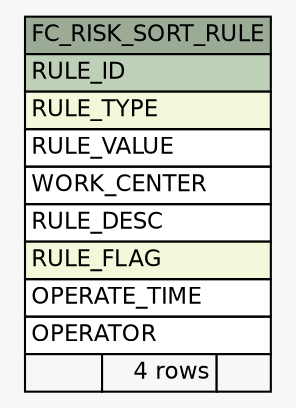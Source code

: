 // dot 2.26.0 on Linux 2.6.32-504.8.1.el6.x86_64
// SchemaSpy rev 590
digraph "FC_RISK_SORT_RULE" {
  graph [
    rankdir="RL"
    bgcolor="#f7f7f7"
    nodesep="0.18"
    ranksep="0.46"
    fontname="Helvetica"
    fontsize="11"
  ];
  node [
    fontname="Helvetica"
    fontsize="11"
    shape="plaintext"
  ];
  edge [
    arrowsize="0.8"
  ];
  "FC_RISK_SORT_RULE" [
    label=<
    <TABLE BORDER="0" CELLBORDER="1" CELLSPACING="0" BGCOLOR="#ffffff">
      <TR><TD COLSPAN="3" BGCOLOR="#9bab96" ALIGN="CENTER">FC_RISK_SORT_RULE</TD></TR>
      <TR><TD PORT="RULE_ID" COLSPAN="3" BGCOLOR="#bed1b8" ALIGN="LEFT">RULE_ID</TD></TR>
      <TR><TD PORT="RULE_TYPE" COLSPAN="3" BGCOLOR="#f4f7da" ALIGN="LEFT">RULE_TYPE</TD></TR>
      <TR><TD PORT="RULE_VALUE" COLSPAN="3" ALIGN="LEFT">RULE_VALUE</TD></TR>
      <TR><TD PORT="WORK_CENTER" COLSPAN="3" ALIGN="LEFT">WORK_CENTER</TD></TR>
      <TR><TD PORT="RULE_DESC" COLSPAN="3" ALIGN="LEFT">RULE_DESC</TD></TR>
      <TR><TD PORT="RULE_FLAG" COLSPAN="3" BGCOLOR="#f4f7da" ALIGN="LEFT">RULE_FLAG</TD></TR>
      <TR><TD PORT="OPERATE_TIME" COLSPAN="3" ALIGN="LEFT">OPERATE_TIME</TD></TR>
      <TR><TD PORT="OPERATOR" COLSPAN="3" ALIGN="LEFT">OPERATOR</TD></TR>
      <TR><TD ALIGN="LEFT" BGCOLOR="#f7f7f7">  </TD><TD ALIGN="RIGHT" BGCOLOR="#f7f7f7">4 rows</TD><TD ALIGN="RIGHT" BGCOLOR="#f7f7f7">  </TD></TR>
    </TABLE>>
    URL="tables/FC_RISK_SORT_RULE.html"
    tooltip="FC_RISK_SORT_RULE"
  ];
}
